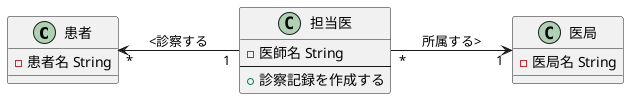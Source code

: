 @startuml 3-2
left to right direction
class 患者{
-患者名 String
}
class 担当医{
-医師名 String
---
+診察記録を作成する
}
class 医局{
-医局名 String
}
担当医"*"-->"1" 医局:所属する>
患者 "*"<--"1" 担当医:<診察する
@enduml